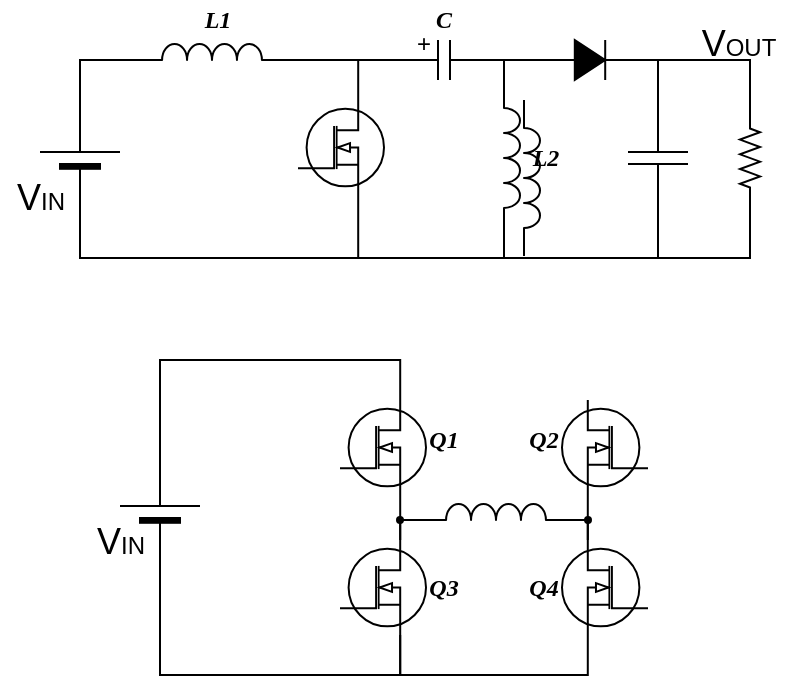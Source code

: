 <mxfile version="14.4.9" type="github">
  <diagram name="Page-1" id="7e0a89b8-554c-2b80-1dc8-d5c74ca68de4">
    <mxGraphModel dx="367" dy="397" grid="1" gridSize="10" guides="1" tooltips="1" connect="1" arrows="1" fold="1" page="1" pageScale="1" pageWidth="1100" pageHeight="850" background="#ffffff" math="0" shadow="0">
      <root>
        <mxCell id="0" />
        <mxCell id="1" parent="0" />
        <mxCell id="WOu4MeUEQUrI0AjP6R92-9" style="edgeStyle=orthogonalEdgeStyle;rounded=0;orthogonalLoop=1;jettySize=auto;html=1;exitX=0.7;exitY=1;exitDx=0;exitDy=0;exitPerimeter=0;entryX=0;entryY=0.5;entryDx=0;entryDy=0;entryPerimeter=0;endArrow=none;endFill=0;endSize=5;strokeColor=#000000;strokeWidth=1;" parent="1" source="i7wElS3efbMtg37ijF3j-4" target="i7wElS3efbMtg37ijF3j-13" edge="1">
          <mxGeometry relative="1" as="geometry" />
        </mxCell>
        <mxCell id="WOu4MeUEQUrI0AjP6R92-15" style="edgeStyle=orthogonalEdgeStyle;rounded=0;orthogonalLoop=1;jettySize=auto;html=1;exitX=0.7;exitY=0;exitDx=0;exitDy=0;exitPerimeter=0;entryX=1;entryY=0.5;entryDx=0;entryDy=0;entryPerimeter=0;endArrow=none;endFill=0;endSize=5;strokeColor=#000000;strokeWidth=1;" parent="1" source="i7wElS3efbMtg37ijF3j-4" target="WOu4MeUEQUrI0AjP6R92-10" edge="1">
          <mxGeometry relative="1" as="geometry">
            <Array as="points">
              <mxPoint x="379" y="390" />
            </Array>
          </mxGeometry>
        </mxCell>
        <mxCell id="i7wElS3efbMtg37ijF3j-4" value="" style="verticalLabelPosition=bottom;shadow=0;dashed=0;align=center;html=1;verticalAlign=top;shape=mxgraph.electrical.mosfets1.n-channel_mosfet_1;strokeWidth=1;direction=west;flipH=1;flipV=1;" parent="1" vertex="1">
          <mxGeometry x="349" y="410" width="43" height="47.5" as="geometry" />
        </mxCell>
        <mxCell id="WOu4MeUEQUrI0AjP6R92-1" style="edgeStyle=orthogonalEdgeStyle;rounded=0;orthogonalLoop=1;jettySize=auto;html=1;exitX=0;exitY=0.5;exitDx=0;exitDy=0;exitPerimeter=0;entryX=0;entryY=1;entryDx=0;entryDy=0;entryPerimeter=0;endArrow=none;endFill=0;endSize=5;strokeColor=#000000;strokeWidth=1;" parent="1" source="i7wElS3efbMtg37ijF3j-6" target="i7wElS3efbMtg37ijF3j-7" edge="1">
          <mxGeometry relative="1" as="geometry" />
        </mxCell>
        <mxCell id="WOu4MeUEQUrI0AjP6R92-2" style="edgeStyle=orthogonalEdgeStyle;rounded=0;orthogonalLoop=1;jettySize=auto;html=1;exitX=1;exitY=0.5;exitDx=0;exitDy=0;exitPerimeter=0;entryX=0;entryY=0.5;entryDx=0;entryDy=0;entryPerimeter=0;endArrow=none;endFill=0;endSize=5;strokeColor=#000000;strokeWidth=1;" parent="1" source="i7wElS3efbMtg37ijF3j-6" target="i7wElS3efbMtg37ijF3j-16" edge="1">
          <mxGeometry relative="1" as="geometry" />
        </mxCell>
        <mxCell id="i7wElS3efbMtg37ijF3j-6" value="" style="pointerEvents=1;fillColor=strokeColor;verticalLabelPosition=bottom;shadow=0;dashed=0;align=center;html=1;verticalAlign=top;shape=mxgraph.electrical.diodes.diode;direction=east;" parent="1" vertex="1">
          <mxGeometry x="476" y="380" width="38" height="20" as="geometry" />
        </mxCell>
        <mxCell id="i7wElS3efbMtg37ijF3j-7" value="" style="pointerEvents=1;verticalLabelPosition=bottom;shadow=0;dashed=0;align=center;html=1;verticalAlign=top;shape=mxgraph.electrical.inductors.inductor_3;strokeWidth=1;direction=south;" parent="1" vertex="1">
          <mxGeometry x="452" y="400" width="8" height="78" as="geometry" />
        </mxCell>
        <mxCell id="i7wElS3efbMtg37ijF3j-15" style="edgeStyle=orthogonalEdgeStyle;rounded=0;orthogonalLoop=1;jettySize=auto;html=1;exitX=0;exitY=0.5;exitDx=0;exitDy=0;exitPerimeter=0;entryX=1;entryY=1;entryDx=0;entryDy=0;entryPerimeter=0;endArrow=none;endFill=0;endSize=5;strokeColor=#000000;strokeWidth=1;" parent="1" source="i7wElS3efbMtg37ijF3j-13" target="i7wElS3efbMtg37ijF3j-7" edge="1">
          <mxGeometry relative="1" as="geometry">
            <Array as="points">
              <mxPoint x="240" y="489" />
              <mxPoint x="452" y="489" />
            </Array>
          </mxGeometry>
        </mxCell>
        <mxCell id="WOu4MeUEQUrI0AjP6R92-13" style="edgeStyle=orthogonalEdgeStyle;rounded=0;orthogonalLoop=1;jettySize=auto;html=1;exitX=1;exitY=0.5;exitDx=0;exitDy=0;exitPerimeter=0;entryX=0;entryY=1;entryDx=0;entryDy=0;entryPerimeter=0;endArrow=none;endFill=0;endSize=5;strokeColor=#000000;strokeWidth=1;" parent="1" source="i7wElS3efbMtg37ijF3j-13" target="WOu4MeUEQUrI0AjP6R92-12" edge="1">
          <mxGeometry relative="1" as="geometry">
            <Array as="points">
              <mxPoint x="240" y="390" />
            </Array>
          </mxGeometry>
        </mxCell>
        <mxCell id="i7wElS3efbMtg37ijF3j-13" value="" style="verticalLabelPosition=bottom;shadow=0;dashed=0;align=center;fillColor=#000000;html=1;verticalAlign=top;strokeWidth=1;shape=mxgraph.electrical.miscellaneous.monocell_battery;rounded=1;comic=0;labelBackgroundColor=none;fontFamily=Verdana;fontSize=12;flipH=1;direction=north;" parent="1" vertex="1">
          <mxGeometry x="220" y="409" width="40" height="60" as="geometry" />
        </mxCell>
        <mxCell id="i7wElS3efbMtg37ijF3j-16" value="" style="pointerEvents=1;verticalLabelPosition=bottom;shadow=0;dashed=0;align=center;html=1;verticalAlign=top;shape=mxgraph.electrical.capacitors.capacitor_1;direction=south;" parent="1" vertex="1">
          <mxGeometry x="514" y="409" width="30" height="60" as="geometry" />
        </mxCell>
        <mxCell id="i7wElS3efbMtg37ijF3j-19" style="edgeStyle=orthogonalEdgeStyle;rounded=0;orthogonalLoop=1;jettySize=auto;html=1;exitX=0;exitY=0.5;exitDx=0;exitDy=0;exitPerimeter=0;endArrow=none;endFill=0;endSize=5;strokeColor=#000000;strokeWidth=1;entryX=1;entryY=0.5;entryDx=0;entryDy=0;entryPerimeter=0;" parent="1" source="i7wElS3efbMtg37ijF3j-13" target="i7wElS3efbMtg37ijF3j-16" edge="1">
          <mxGeometry relative="1" as="geometry">
            <mxPoint x="270" y="469" as="sourcePoint" />
            <mxPoint x="531.488" y="510" as="targetPoint" />
            <Array as="points">
              <mxPoint x="240" y="489" />
              <mxPoint x="529" y="489" />
            </Array>
          </mxGeometry>
        </mxCell>
        <mxCell id="i7wElS3efbMtg37ijF3j-24" style="edgeStyle=orthogonalEdgeStyle;rounded=0;orthogonalLoop=1;jettySize=auto;html=1;exitX=0;exitY=0.5;exitDx=0;exitDy=0;exitPerimeter=0;entryX=0;entryY=0.5;entryDx=0;entryDy=0;entryPerimeter=0;endArrow=none;endFill=0;endSize=5;strokeColor=#000000;strokeWidth=1;" parent="1" source="i7wElS3efbMtg37ijF3j-22" target="i7wElS3efbMtg37ijF3j-16" edge="1">
          <mxGeometry relative="1" as="geometry">
            <Array as="points">
              <mxPoint x="575" y="390" />
              <mxPoint x="529" y="390" />
            </Array>
          </mxGeometry>
        </mxCell>
        <mxCell id="i7wElS3efbMtg37ijF3j-25" style="edgeStyle=orthogonalEdgeStyle;rounded=0;orthogonalLoop=1;jettySize=auto;html=1;exitX=1;exitY=0.5;exitDx=0;exitDy=0;exitPerimeter=0;entryX=1;entryY=0.5;entryDx=0;entryDy=0;entryPerimeter=0;endArrow=none;endFill=0;endSize=5;strokeColor=#000000;strokeWidth=1;" parent="1" source="i7wElS3efbMtg37ijF3j-22" target="i7wElS3efbMtg37ijF3j-16" edge="1">
          <mxGeometry relative="1" as="geometry" />
        </mxCell>
        <mxCell id="i7wElS3efbMtg37ijF3j-22" value="" style="pointerEvents=1;verticalLabelPosition=bottom;shadow=0;dashed=0;align=center;html=1;verticalAlign=top;shape=mxgraph.electrical.resistors.resistor_2;strokeWidth=1;direction=south;" parent="1" vertex="1">
          <mxGeometry x="570" y="416" width="10" height="46" as="geometry" />
        </mxCell>
        <mxCell id="i7wElS3efbMtg37ijF3j-26" value="&lt;font face=&quot;Times New Roman&quot;&gt;&lt;i&gt;&lt;b&gt;L2&lt;/b&gt;&lt;/i&gt;&lt;/font&gt;" style="text;html=1;strokeColor=none;fillColor=none;align=center;verticalAlign=middle;whiteSpace=wrap;rounded=0;" parent="1" vertex="1">
          <mxGeometry x="453" y="429" width="40" height="20" as="geometry" />
        </mxCell>
        <mxCell id="UEMcpzTu5wZbAUCa-Jl2-1" value="&lt;font style=&quot;font-size: 18px&quot;&gt;V&lt;/font&gt;&lt;font style=&quot;font-size: 12px&quot;&gt;IN&lt;/font&gt;" style="text;html=1;align=center;verticalAlign=middle;resizable=0;points=[];autosize=1;" parent="1" vertex="1">
          <mxGeometry x="200" y="449" width="40" height="20" as="geometry" />
        </mxCell>
        <mxCell id="UEMcpzTu5wZbAUCa-Jl2-2" value="&lt;font style=&quot;font-size: 18px&quot;&gt;V&lt;/font&gt;&lt;font style=&quot;font-size: 12px&quot;&gt;OUT&lt;/font&gt;" style="text;html=1;align=center;verticalAlign=middle;resizable=0;points=[];autosize=1;" parent="1" vertex="1">
          <mxGeometry x="544" y="372" width="50" height="20" as="geometry" />
        </mxCell>
        <mxCell id="WOu4MeUEQUrI0AjP6R92-10" value="" style="pointerEvents=1;verticalLabelPosition=bottom;shadow=0;dashed=0;align=center;html=1;verticalAlign=top;shape=mxgraph.electrical.capacitors.capacitor_1;direction=west;" parent="1" vertex="1">
          <mxGeometry x="392" y="380" width="60" height="20" as="geometry" />
        </mxCell>
        <mxCell id="WOu4MeUEQUrI0AjP6R92-24" style="edgeStyle=orthogonalEdgeStyle;rounded=0;orthogonalLoop=1;jettySize=auto;html=1;exitX=1;exitY=1;exitDx=0;exitDy=0;exitPerimeter=0;endArrow=none;endFill=0;endSize=5;strokeColor=#000000;strokeWidth=1;" parent="1" source="WOu4MeUEQUrI0AjP6R92-12" edge="1">
          <mxGeometry relative="1" as="geometry">
            <mxPoint x="380" y="389.966" as="targetPoint" />
          </mxGeometry>
        </mxCell>
        <mxCell id="WOu4MeUEQUrI0AjP6R92-12" value="" style="pointerEvents=1;verticalLabelPosition=bottom;shadow=0;dashed=0;align=center;html=1;verticalAlign=top;shape=mxgraph.electrical.inductors.inductor_3;strokeWidth=1;direction=east;" parent="1" vertex="1">
          <mxGeometry x="267" y="382" width="78" height="8" as="geometry" />
        </mxCell>
        <mxCell id="WOu4MeUEQUrI0AjP6R92-16" value="&lt;font face=&quot;Times New Roman&quot;&gt;&lt;i&gt;&lt;b&gt;L1&lt;/b&gt;&lt;/i&gt;&lt;/font&gt;" style="text;html=1;strokeColor=none;fillColor=none;align=center;verticalAlign=middle;whiteSpace=wrap;rounded=0;" parent="1" vertex="1">
          <mxGeometry x="288.5" y="360" width="40" height="20" as="geometry" />
        </mxCell>
        <mxCell id="WOu4MeUEQUrI0AjP6R92-23" value="+" style="text;html=1;strokeColor=none;fillColor=none;align=center;verticalAlign=middle;whiteSpace=wrap;rounded=0;shadow=0;dashed=0;" parent="1" vertex="1">
          <mxGeometry x="392" y="372" width="40" height="20" as="geometry" />
        </mxCell>
        <mxCell id="WOu4MeUEQUrI0AjP6R92-26" value="&lt;font face=&quot;Times New Roman&quot;&gt;&lt;i&gt;&lt;b&gt;C&lt;/b&gt;&lt;/i&gt;&lt;/font&gt;" style="text;html=1;strokeColor=none;fillColor=none;align=center;verticalAlign=middle;whiteSpace=wrap;rounded=0;" parent="1" vertex="1">
          <mxGeometry x="402" y="360" width="40" height="20" as="geometry" />
        </mxCell>
        <mxCell id="vQyk7njVp_EDFB5Mr1hZ-22" style="edgeStyle=orthogonalEdgeStyle;rounded=0;orthogonalLoop=1;jettySize=auto;html=1;exitX=0.7;exitY=0;exitDx=0;exitDy=0;exitPerimeter=0;entryX=1;entryY=0.5;entryDx=0;entryDy=0;entryPerimeter=0;endArrow=none;endFill=0;endSize=5;strokeColor=#000000;strokeWidth=1;" edge="1" parent="1" source="vQyk7njVp_EDFB5Mr1hZ-1" target="vQyk7njVp_EDFB5Mr1hZ-21">
          <mxGeometry relative="1" as="geometry" />
        </mxCell>
        <mxCell id="vQyk7njVp_EDFB5Mr1hZ-1" value="" style="verticalLabelPosition=bottom;shadow=0;dashed=0;align=center;html=1;verticalAlign=top;shape=mxgraph.electrical.mosfets1.n-channel_mosfet_1;strokeWidth=1;direction=west;flipH=1;flipV=1;" vertex="1" parent="1">
          <mxGeometry x="370" y="560" width="43" height="47.5" as="geometry" />
        </mxCell>
        <mxCell id="vQyk7njVp_EDFB5Mr1hZ-7" style="edgeStyle=orthogonalEdgeStyle;rounded=0;orthogonalLoop=1;jettySize=auto;html=1;exitX=0.7;exitY=0;exitDx=0;exitDy=0;exitPerimeter=0;entryX=0.7;entryY=1;entryDx=0;entryDy=0;entryPerimeter=0;endArrow=none;endFill=0;endSize=5;strokeColor=#000000;strokeWidth=1;" edge="1" parent="1" source="vQyk7njVp_EDFB5Mr1hZ-2" target="vQyk7njVp_EDFB5Mr1hZ-1">
          <mxGeometry relative="1" as="geometry" />
        </mxCell>
        <mxCell id="vQyk7njVp_EDFB5Mr1hZ-20" style="edgeStyle=orthogonalEdgeStyle;rounded=0;orthogonalLoop=1;jettySize=auto;html=1;exitX=0.7;exitY=1;exitDx=0;exitDy=0;exitPerimeter=0;entryX=0.7;entryY=1;entryDx=0;entryDy=0;entryPerimeter=0;endArrow=none;endFill=0;endSize=5;strokeColor=#000000;strokeWidth=1;" edge="1" parent="1" source="vQyk7njVp_EDFB5Mr1hZ-2" target="vQyk7njVp_EDFB5Mr1hZ-4">
          <mxGeometry relative="1" as="geometry" />
        </mxCell>
        <mxCell id="vQyk7njVp_EDFB5Mr1hZ-2" value="" style="verticalLabelPosition=bottom;shadow=0;dashed=0;align=center;html=1;verticalAlign=top;shape=mxgraph.electrical.mosfets1.n-channel_mosfet_1;strokeWidth=1;direction=west;flipH=1;flipV=1;" vertex="1" parent="1">
          <mxGeometry x="370" y="630" width="43" height="47.5" as="geometry" />
        </mxCell>
        <mxCell id="vQyk7njVp_EDFB5Mr1hZ-3" value="" style="verticalLabelPosition=bottom;shadow=0;dashed=0;align=center;html=1;verticalAlign=top;shape=mxgraph.electrical.mosfets1.n-channel_mosfet_1;strokeWidth=1;direction=west;flipH=0;flipV=1;" vertex="1" parent="1">
          <mxGeometry x="481" y="560" width="43" height="47.5" as="geometry" />
        </mxCell>
        <mxCell id="vQyk7njVp_EDFB5Mr1hZ-9" style="edgeStyle=orthogonalEdgeStyle;rounded=0;orthogonalLoop=1;jettySize=auto;html=1;exitX=0.7;exitY=0;exitDx=0;exitDy=0;exitPerimeter=0;entryX=0.7;entryY=1;entryDx=0;entryDy=0;entryPerimeter=0;endArrow=none;endFill=0;endSize=5;strokeColor=#000000;strokeWidth=1;" edge="1" parent="1" source="vQyk7njVp_EDFB5Mr1hZ-4" target="vQyk7njVp_EDFB5Mr1hZ-3">
          <mxGeometry relative="1" as="geometry" />
        </mxCell>
        <mxCell id="vQyk7njVp_EDFB5Mr1hZ-4" value="" style="verticalLabelPosition=bottom;shadow=0;dashed=0;align=center;html=1;verticalAlign=top;shape=mxgraph.electrical.mosfets1.n-channel_mosfet_1;strokeWidth=1;direction=west;flipH=0;flipV=1;" vertex="1" parent="1">
          <mxGeometry x="481" y="630" width="43" height="47.5" as="geometry" />
        </mxCell>
        <mxCell id="vQyk7njVp_EDFB5Mr1hZ-5" value="" style="pointerEvents=1;verticalLabelPosition=bottom;shadow=0;dashed=0;align=center;html=1;verticalAlign=top;shape=mxgraph.electrical.inductors.inductor_3;strokeWidth=1;direction=south;" vertex="1" parent="1">
          <mxGeometry x="462" y="410" width="8" height="78" as="geometry" />
        </mxCell>
        <mxCell id="vQyk7njVp_EDFB5Mr1hZ-18" style="edgeStyle=orthogonalEdgeStyle;rounded=0;orthogonalLoop=1;jettySize=auto;html=1;exitX=0;exitY=1;exitDx=0;exitDy=0;exitPerimeter=0;entryX=0.7;entryY=0;entryDx=0;entryDy=0;entryPerimeter=0;endArrow=none;endFill=0;endSize=5;strokeColor=#000000;strokeWidth=1;" edge="1" parent="1" target="vQyk7njVp_EDFB5Mr1hZ-2">
          <mxGeometry relative="1" as="geometry">
            <mxPoint x="421" y="620.0" as="sourcePoint" />
          </mxGeometry>
        </mxCell>
        <mxCell id="vQyk7njVp_EDFB5Mr1hZ-19" style="edgeStyle=orthogonalEdgeStyle;rounded=0;orthogonalLoop=1;jettySize=auto;html=1;exitX=1;exitY=1;exitDx=0;exitDy=0;exitPerimeter=0;entryX=0.7;entryY=0;entryDx=0;entryDy=0;entryPerimeter=0;endArrow=none;endFill=0;endSize=5;strokeColor=#000000;strokeWidth=1;" edge="1" parent="1" target="vQyk7njVp_EDFB5Mr1hZ-4">
          <mxGeometry relative="1" as="geometry">
            <mxPoint x="476" y="620.0" as="sourcePoint" />
          </mxGeometry>
        </mxCell>
        <mxCell id="vQyk7njVp_EDFB5Mr1hZ-6" value="" style="pointerEvents=1;verticalLabelPosition=bottom;shadow=0;dashed=0;align=center;html=1;verticalAlign=top;shape=mxgraph.electrical.inductors.inductor_3;strokeWidth=1;direction=east;" vertex="1" parent="1">
          <mxGeometry x="409" y="612" width="78" height="8" as="geometry" />
        </mxCell>
        <mxCell id="vQyk7njVp_EDFB5Mr1hZ-14" value="" style="ellipse;whiteSpace=wrap;html=1;aspect=fixed;shadow=0;dashed=0;strokeWidth=2;" vertex="1" parent="1">
          <mxGeometry x="399" y="619" width="2" height="2" as="geometry" />
        </mxCell>
        <mxCell id="vQyk7njVp_EDFB5Mr1hZ-15" value="" style="ellipse;whiteSpace=wrap;html=1;aspect=fixed;shadow=0;dashed=0;strokeWidth=2;" vertex="1" parent="1">
          <mxGeometry x="493" y="619" width="2" height="2" as="geometry" />
        </mxCell>
        <mxCell id="vQyk7njVp_EDFB5Mr1hZ-23" style="edgeStyle=orthogonalEdgeStyle;rounded=0;orthogonalLoop=1;jettySize=auto;html=1;exitX=0;exitY=0.5;exitDx=0;exitDy=0;exitPerimeter=0;entryX=0.7;entryY=1;entryDx=0;entryDy=0;entryPerimeter=0;endArrow=none;endFill=0;endSize=5;strokeColor=#000000;strokeWidth=1;" edge="1" parent="1" source="vQyk7njVp_EDFB5Mr1hZ-21" target="vQyk7njVp_EDFB5Mr1hZ-2">
          <mxGeometry relative="1" as="geometry" />
        </mxCell>
        <mxCell id="vQyk7njVp_EDFB5Mr1hZ-21" value="" style="verticalLabelPosition=bottom;shadow=0;dashed=0;align=center;fillColor=#000000;html=1;verticalAlign=top;strokeWidth=1;shape=mxgraph.electrical.miscellaneous.monocell_battery;rounded=1;comic=0;labelBackgroundColor=none;fontFamily=Verdana;fontSize=12;flipH=1;direction=north;" vertex="1" parent="1">
          <mxGeometry x="260" y="586" width="40" height="60" as="geometry" />
        </mxCell>
        <mxCell id="vQyk7njVp_EDFB5Mr1hZ-24" value="&lt;font style=&quot;font-size: 18px&quot;&gt;V&lt;/font&gt;&lt;font style=&quot;font-size: 12px&quot;&gt;IN&lt;/font&gt;" style="text;html=1;align=center;verticalAlign=middle;resizable=0;points=[];autosize=1;" vertex="1" parent="1">
          <mxGeometry x="240" y="621" width="40" height="20" as="geometry" />
        </mxCell>
        <mxCell id="vQyk7njVp_EDFB5Mr1hZ-25" value="&lt;font face=&quot;Times New Roman&quot;&gt;&lt;i&gt;&lt;b&gt;Q1&lt;/b&gt;&lt;/i&gt;&lt;/font&gt;" style="text;html=1;strokeColor=none;fillColor=none;align=center;verticalAlign=middle;whiteSpace=wrap;rounded=0;" vertex="1" parent="1">
          <mxGeometry x="402" y="570" width="40" height="20" as="geometry" />
        </mxCell>
        <mxCell id="vQyk7njVp_EDFB5Mr1hZ-26" value="&lt;font face=&quot;Times New Roman&quot;&gt;&lt;i&gt;&lt;b&gt;Q2&lt;br&gt;&lt;/b&gt;&lt;/i&gt;&lt;/font&gt;" style="text;html=1;strokeColor=none;fillColor=none;align=center;verticalAlign=middle;whiteSpace=wrap;rounded=0;" vertex="1" parent="1">
          <mxGeometry x="452" y="570" width="40" height="20" as="geometry" />
        </mxCell>
        <mxCell id="vQyk7njVp_EDFB5Mr1hZ-27" value="&lt;font face=&quot;Times New Roman&quot;&gt;&lt;i&gt;&lt;b&gt;Q3&lt;/b&gt;&lt;/i&gt;&lt;/font&gt;" style="text;html=1;strokeColor=none;fillColor=none;align=center;verticalAlign=middle;whiteSpace=wrap;rounded=0;" vertex="1" parent="1">
          <mxGeometry x="402" y="643.75" width="40" height="20" as="geometry" />
        </mxCell>
        <mxCell id="vQyk7njVp_EDFB5Mr1hZ-28" value="&lt;font face=&quot;Times New Roman&quot;&gt;&lt;i&gt;&lt;b&gt;Q4&lt;/b&gt;&lt;/i&gt;&lt;/font&gt;" style="text;html=1;strokeColor=none;fillColor=none;align=center;verticalAlign=middle;whiteSpace=wrap;rounded=0;" vertex="1" parent="1">
          <mxGeometry x="452" y="643.75" width="40" height="20" as="geometry" />
        </mxCell>
      </root>
    </mxGraphModel>
  </diagram>
</mxfile>
